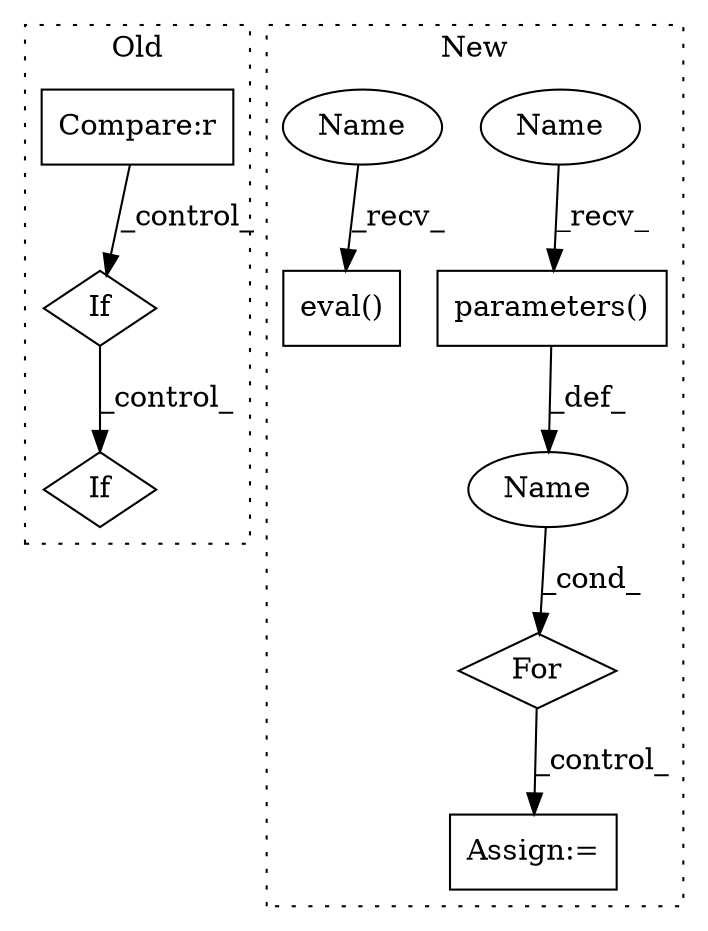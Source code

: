 digraph G {
subgraph cluster0 {
1 [label="If" a="96" s="5118,5138" l="0,14" shape="diamond"];
3 [label="Compare:r" a="40" s="4879" l="20" shape="box"];
4 [label="If" a="96" s="5232,5252" l="0,14" shape="diamond"];
label = "Old";
style="dotted";
}
subgraph cluster1 {
2 [label="eval()" a="75" s="7192" l="18" shape="box"];
5 [label="parameters()" a="75" s="7236" l="24" shape="box"];
6 [label="For" a="107" s="7223,7260" l="4,18" shape="diamond"];
7 [label="Name" a="87" s="7227" l="5" shape="ellipse"];
8 [label="Assign:=" a="68" s="7297" l="3" shape="box"];
9 [label="Name" a="87" s="7236" l="11" shape="ellipse"];
10 [label="Name" a="87" s="7192" l="11" shape="ellipse"];
label = "New";
style="dotted";
}
1 -> 4 [label="_control_"];
3 -> 1 [label="_control_"];
5 -> 7 [label="_def_"];
6 -> 8 [label="_control_"];
7 -> 6 [label="_cond_"];
9 -> 5 [label="_recv_"];
10 -> 2 [label="_recv_"];
}